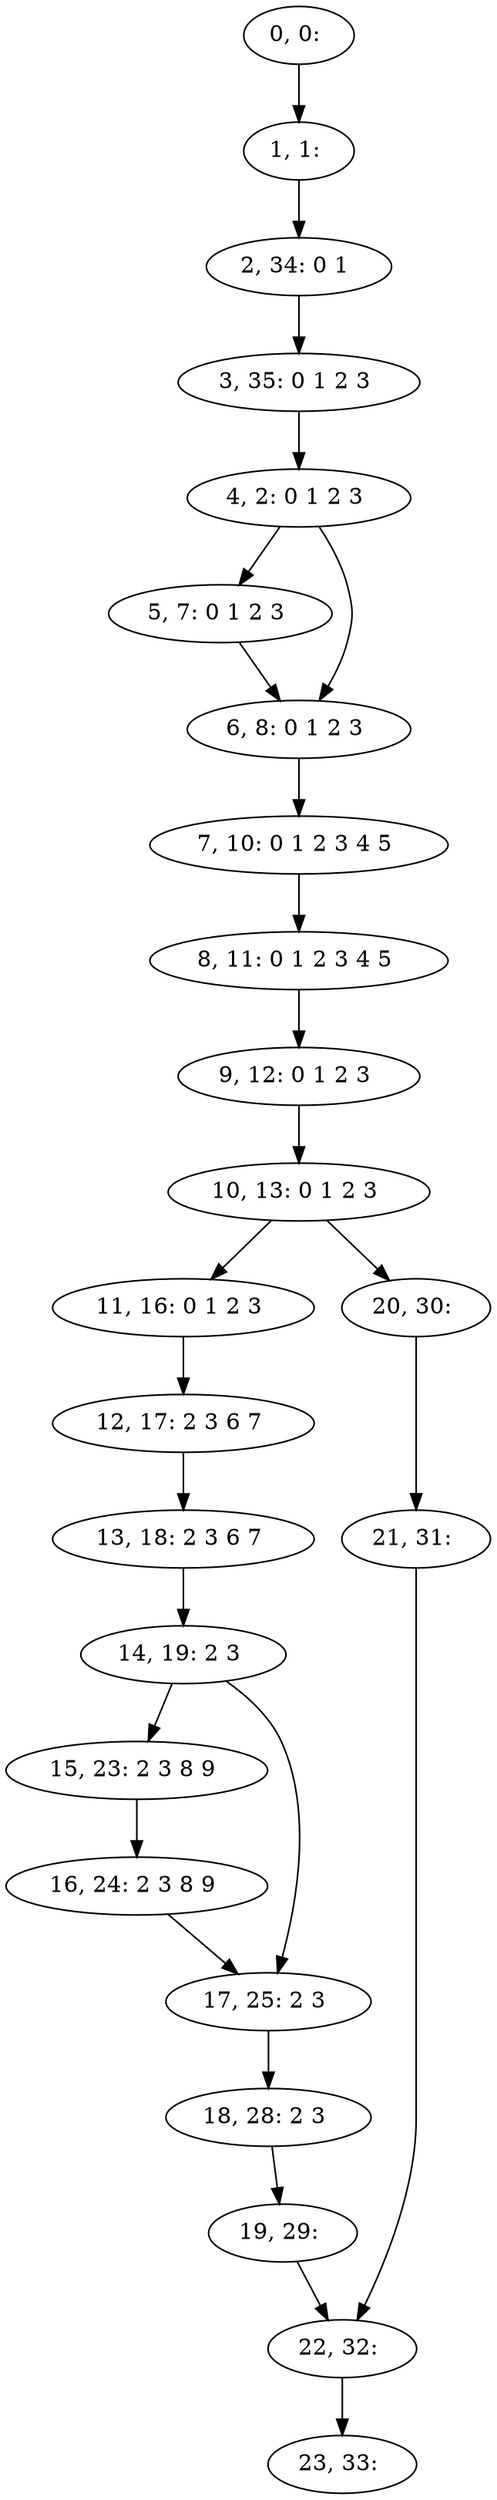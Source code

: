 digraph G {
0[label="0, 0: "];
1[label="1, 1: "];
2[label="2, 34: 0 1 "];
3[label="3, 35: 0 1 2 3 "];
4[label="4, 2: 0 1 2 3 "];
5[label="5, 7: 0 1 2 3 "];
6[label="6, 8: 0 1 2 3 "];
7[label="7, 10: 0 1 2 3 4 5 "];
8[label="8, 11: 0 1 2 3 4 5 "];
9[label="9, 12: 0 1 2 3 "];
10[label="10, 13: 0 1 2 3 "];
11[label="11, 16: 0 1 2 3 "];
12[label="12, 17: 2 3 6 7 "];
13[label="13, 18: 2 3 6 7 "];
14[label="14, 19: 2 3 "];
15[label="15, 23: 2 3 8 9 "];
16[label="16, 24: 2 3 8 9 "];
17[label="17, 25: 2 3 "];
18[label="18, 28: 2 3 "];
19[label="19, 29: "];
20[label="20, 30: "];
21[label="21, 31: "];
22[label="22, 32: "];
23[label="23, 33: "];
0->1 ;
1->2 ;
2->3 ;
3->4 ;
4->5 ;
4->6 ;
5->6 ;
6->7 ;
7->8 ;
8->9 ;
9->10 ;
10->11 ;
10->20 ;
11->12 ;
12->13 ;
13->14 ;
14->15 ;
14->17 ;
15->16 ;
16->17 ;
17->18 ;
18->19 ;
19->22 ;
20->21 ;
21->22 ;
22->23 ;
}

